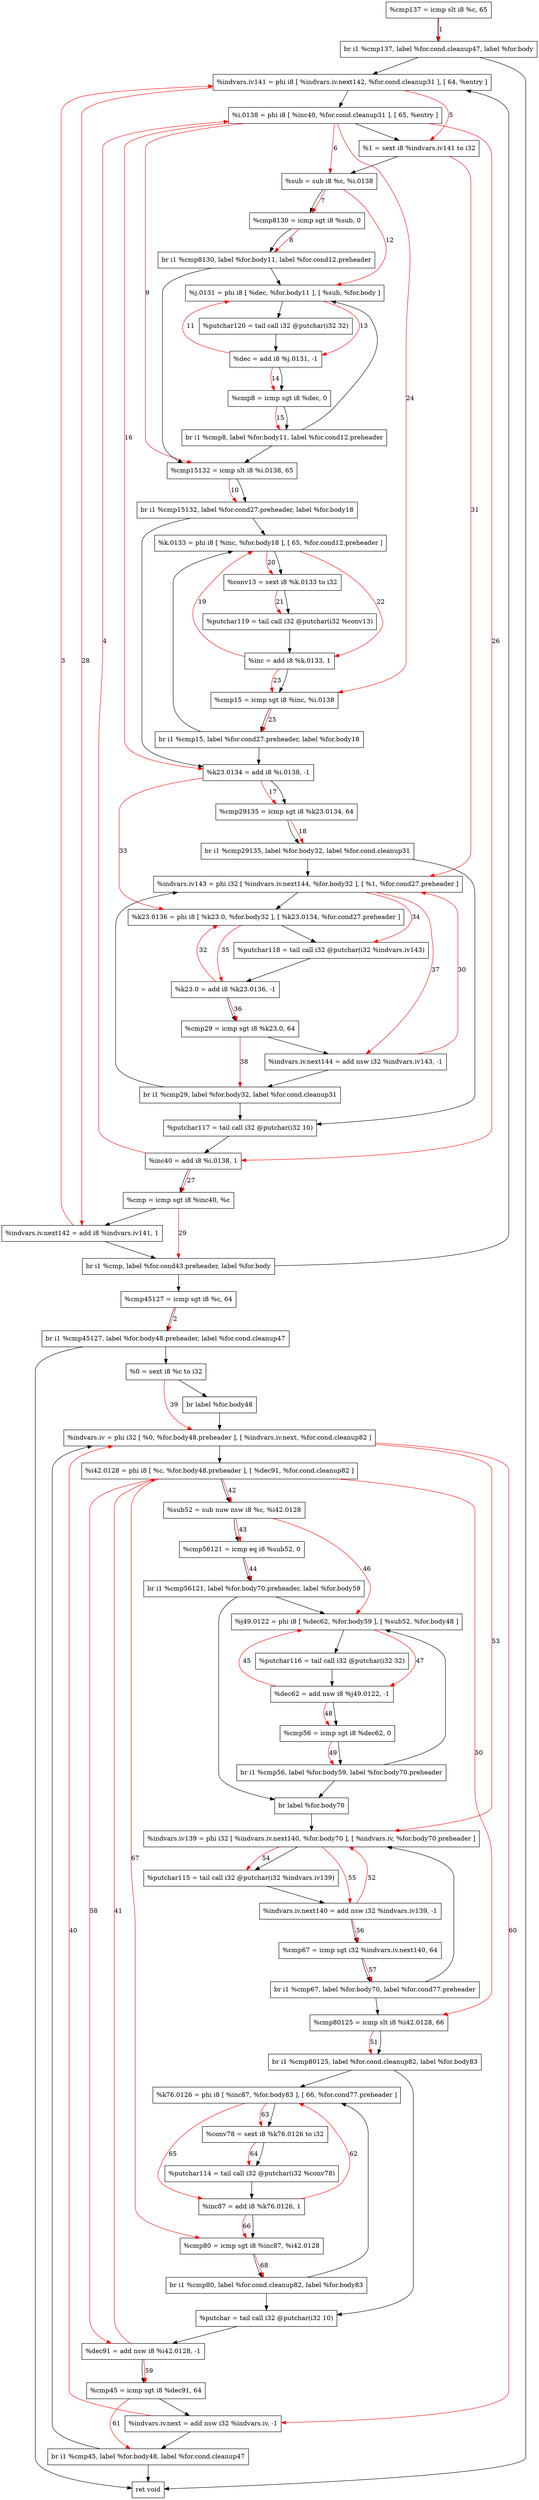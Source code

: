 digraph "CDFG for'func' function" {
	Node0x560fe4220ed0[shape=record, label="  %cmp137 = icmp slt i8 %c, 65"]
	Node0x560fe41aac98[shape=record, label="  br i1 %cmp137, label %for.cond.cleanup47, label %for.body"]
	Node0x560fe4221220[shape=record, label="  %cmp45127 = icmp sgt i8 %c, 64"]
	Node0x560fe41aadb8[shape=record, label="  br i1 %cmp45127, label %for.body48.preheader, label %for.cond.cleanup47"]
	Node0x560fe4221158[shape=record, label="  %0 = sext i8 %c to i32"]
	Node0x560fe4221438[shape=record, label="  br label %for.body48"]
	Node0x560fe42215d8[shape=record, label="  %indvars.iv141 = phi i8 [ %indvars.iv.next142, %for.cond.cleanup31 ], [ 64, %entry ]"]
	Node0x560fe4221788[shape=record, label="  %i.0138 = phi i8 [ %inc40, %for.cond.cleanup31 ], [ 65, %entry ]"]
	Node0x560fe4221858[shape=record, label="  %1 = sext i8 %indvars.iv141 to i32"]
	Node0x560fe42218f0[shape=record, label="  %sub = sub i8 %c, %i.0138"]
	Node0x560fe4221b00[shape=record, label="  %cmp8130 = icmp sgt i8 %sub, 0"]
	Node0x560fe41b6228[shape=record, label="  br i1 %cmp8130, label %for.body11, label %for.cond12.preheader"]
	Node0x560fe4221da0[shape=record, label="  %cmp15132 = icmp slt i8 %i.0138, 65"]
	Node0x560fe41b6348[shape=record, label="  br i1 %cmp15132, label %for.cond27.preheader, label %for.body18"]
	Node0x560fe4221f68[shape=record, label="  %j.0131 = phi i8 [ %dec, %for.body11 ], [ %sub, %for.body ]"]
	Node0x560fe4222130[shape=record, label="  %putchar120 = tail call i32 @putchar(i32 32)"]
	Node0x560fe4222260[shape=record, label="  %dec = add i8 %j.0131, -1"]
	Node0x560fe42222d0[shape=record, label="  %cmp8 = icmp sgt i8 %dec, 0"]
	Node0x560fe41b6588[shape=record, label="  br i1 %cmp8, label %for.body11, label %for.cond12.preheader"]
	Node0x560fe4222390[shape=record, label="  %k23.0134 = add i8 %i.0138, -1"]
	Node0x560fe4222400[shape=record, label="  %cmp29135 = icmp sgt i8 %k23.0134, 64"]
	Node0x560fe42228b8[shape=record, label="  br i1 %cmp29135, label %for.body32, label %for.cond.cleanup31"]
	Node0x560fe4222908[shape=record, label="  %k.0133 = phi i8 [ %inc, %for.body18 ], [ 65, %for.cond12.preheader ]"]
	Node0x560fe4221bc8[shape=record, label="  %conv13 = sext i8 %k.0133 to i32"]
	Node0x560fe4222a30[shape=record, label="  %putchar119 = tail call i32 @putchar(i32 %conv13)"]
	Node0x560fe4222b00[shape=record, label="  %inc = add i8 %k.0133, 1"]
	Node0x560fe4222b70[shape=record, label="  %cmp15 = icmp sgt i8 %inc, %i.0138"]
	Node0x560fe4222c28[shape=record, label="  br i1 %cmp15, label %for.cond27.preheader, label %for.body18"]
	Node0x560fe4222ca0[shape=record, label="  %putchar117 = tail call i32 @putchar(i32 10)"]
	Node0x560fe4222da0[shape=record, label="  %inc40 = add i8 %i.0138, 1"]
	Node0x560fe4222e10[shape=record, label="  %cmp = icmp sgt i8 %inc40, %c"]
	Node0x560fe4222e80[shape=record, label="  %indvars.iv.next142 = add i8 %indvars.iv141, 1"]
	Node0x560fe4222f38[shape=record, label="  br i1 %cmp, label %for.cond43.preheader, label %for.body"]
	Node0x560fe4222f88[shape=record, label="  %indvars.iv143 = phi i32 [ %indvars.iv.next144, %for.body32 ], [ %1, %for.cond27.preheader ]"]
	Node0x560fe42230a8[shape=record, label="  %k23.0136 = phi i8 [ %k23.0, %for.body32 ], [ %k23.0134, %for.cond27.preheader ]"]
	Node0x560fe4223190[shape=record, label="  %putchar118 = tail call i32 @putchar(i32 %indvars.iv143)"]
	Node0x560fe4223260[shape=record, label="  %k23.0 = add i8 %k23.0136, -1"]
	Node0x560fe42232d0[shape=record, label="  %cmp29 = icmp sgt i8 %k23.0, 64"]
	Node0x560fe4223370[shape=record, label="  %indvars.iv.next144 = add nsw i32 %indvars.iv143, -1"]
	Node0x560fe4223428[shape=record, label="  br i1 %cmp29, label %for.body32, label %for.cond.cleanup31"]
	Node0x560fe4223470[shape=record, label="  ret void"]
	Node0x560fe4223538[shape=record, label="  %indvars.iv = phi i32 [ %0, %for.body48.preheader ], [ %indvars.iv.next, %for.cond.cleanup82 ]"]
	Node0x560fe4223668[shape=record, label="  %i42.0128 = phi i8 [ %c, %for.body48.preheader ], [ %dec91, %for.cond.cleanup82 ]"]
	Node0x560fe4223f40[shape=record, label="  %sub52 = sub nuw nsw i8 %c, %i42.0128"]
	Node0x560fe4223fd0[shape=record, label="  %cmp56121 = icmp eq i8 %sub52, 0"]
	Node0x560fe4224178[shape=record, label="  br i1 %cmp56121, label %for.body70.preheader, label %for.body59"]
	Node0x560fe4221568[shape=record, label="  br label %for.body70"]
	Node0x560fe4224898[shape=record, label="  %j49.0122 = phi i8 [ %dec62, %for.body59 ], [ %sub52, %for.body48 ]"]
	Node0x560fe42249b0[shape=record, label="  %putchar116 = tail call i32 @putchar(i32 32)"]
	Node0x560fe4224ab0[shape=record, label="  %dec62 = add nsw i8 %j49.0122, -1"]
	Node0x560fe4224b20[shape=record, label="  %cmp56 = icmp sgt i8 %dec62, 0"]
	Node0x560fe4224bd8[shape=record, label="  br i1 %cmp56, label %for.body59, label %for.body70.preheader"]
	Node0x560fe4224cf0[shape=record, label="  %cmp80125 = icmp slt i8 %i42.0128, 66"]
	Node0x560fe4224e58[shape=record, label="  br i1 %cmp80125, label %for.cond.cleanup82, label %for.body83"]
	Node0x560fe4224f08[shape=record, label="  %indvars.iv139 = phi i32 [ %indvars.iv.next140, %for.body70 ], [ %indvars.iv, %for.body70.preheader ]"]
	Node0x560fe4224ff0[shape=record, label="  %putchar115 = tail call i32 @putchar(i32 %indvars.iv139)"]
	Node0x560fe42250f0[shape=record, label="  %indvars.iv.next140 = add nsw i32 %indvars.iv139, -1"]
	Node0x560fe4225190[shape=record, label="  %cmp67 = icmp sgt i32 %indvars.iv.next140, 64"]
	Node0x560fe4225248[shape=record, label="  br i1 %cmp67, label %for.body70, label %for.cond77.preheader"]
	Node0x560fe42252c0[shape=record, label="  %putchar = tail call i32 @putchar(i32 10)"]
	Node0x560fe4225390[shape=record, label="  %dec91 = add nsw i8 %i42.0128, -1"]
	Node0x560fe4225400[shape=record, label="  %cmp45 = icmp sgt i8 %dec91, 64"]
	Node0x560fe4225470[shape=record, label="  %indvars.iv.next = add nsw i32 %indvars.iv, -1"]
	Node0x560fe42254f8[shape=record, label="  br i1 %cmp45, label %for.body48, label %for.cond.cleanup47"]
	Node0x560fe4225568[shape=record, label="  %k76.0126 = phi i8 [ %inc87, %for.body83 ], [ 66, %for.cond77.preheader ]"]
	Node0x560fe42213d8[shape=record, label="  %conv78 = sext i8 %k76.0126 to i32"]
	Node0x560fe4225670[shape=record, label="  %putchar114 = tail call i32 @putchar(i32 %conv78)"]
	Node0x560fe4225740[shape=record, label="  %inc87 = add i8 %k76.0126, 1"]
	Node0x560fe42257b0[shape=record, label="  %cmp80 = icmp sgt i8 %inc87, %i42.0128"]
	Node0x560fe4225838[shape=record, label="  br i1 %cmp80, label %for.cond.cleanup82, label %for.body83"]
	Node0x560fe4220ed0 -> Node0x560fe41aac98
	Node0x560fe41aac98 -> Node0x560fe4223470
	Node0x560fe41aac98 -> Node0x560fe42215d8
	Node0x560fe4221220 -> Node0x560fe41aadb8
	Node0x560fe41aadb8 -> Node0x560fe4221158
	Node0x560fe41aadb8 -> Node0x560fe4223470
	Node0x560fe4221158 -> Node0x560fe4221438
	Node0x560fe4221438 -> Node0x560fe4223538
	Node0x560fe42215d8 -> Node0x560fe4221788
	Node0x560fe4221788 -> Node0x560fe4221858
	Node0x560fe4221858 -> Node0x560fe42218f0
	Node0x560fe42218f0 -> Node0x560fe4221b00
	Node0x560fe4221b00 -> Node0x560fe41b6228
	Node0x560fe41b6228 -> Node0x560fe4221f68
	Node0x560fe41b6228 -> Node0x560fe4221da0
	Node0x560fe4221da0 -> Node0x560fe41b6348
	Node0x560fe41b6348 -> Node0x560fe4222390
	Node0x560fe41b6348 -> Node0x560fe4222908
	Node0x560fe4221f68 -> Node0x560fe4222130
	Node0x560fe4222130 -> Node0x560fe4222260
	Node0x560fe4222260 -> Node0x560fe42222d0
	Node0x560fe42222d0 -> Node0x560fe41b6588
	Node0x560fe41b6588 -> Node0x560fe4221f68
	Node0x560fe41b6588 -> Node0x560fe4221da0
	Node0x560fe4222390 -> Node0x560fe4222400
	Node0x560fe4222400 -> Node0x560fe42228b8
	Node0x560fe42228b8 -> Node0x560fe4222f88
	Node0x560fe42228b8 -> Node0x560fe4222ca0
	Node0x560fe4222908 -> Node0x560fe4221bc8
	Node0x560fe4221bc8 -> Node0x560fe4222a30
	Node0x560fe4222a30 -> Node0x560fe4222b00
	Node0x560fe4222b00 -> Node0x560fe4222b70
	Node0x560fe4222b70 -> Node0x560fe4222c28
	Node0x560fe4222c28 -> Node0x560fe4222390
	Node0x560fe4222c28 -> Node0x560fe4222908
	Node0x560fe4222ca0 -> Node0x560fe4222da0
	Node0x560fe4222da0 -> Node0x560fe4222e10
	Node0x560fe4222e10 -> Node0x560fe4222e80
	Node0x560fe4222e80 -> Node0x560fe4222f38
	Node0x560fe4222f38 -> Node0x560fe4221220
	Node0x560fe4222f38 -> Node0x560fe42215d8
	Node0x560fe4222f88 -> Node0x560fe42230a8
	Node0x560fe42230a8 -> Node0x560fe4223190
	Node0x560fe4223190 -> Node0x560fe4223260
	Node0x560fe4223260 -> Node0x560fe42232d0
	Node0x560fe42232d0 -> Node0x560fe4223370
	Node0x560fe4223370 -> Node0x560fe4223428
	Node0x560fe4223428 -> Node0x560fe4222f88
	Node0x560fe4223428 -> Node0x560fe4222ca0
	Node0x560fe4223538 -> Node0x560fe4223668
	Node0x560fe4223668 -> Node0x560fe4223f40
	Node0x560fe4223f40 -> Node0x560fe4223fd0
	Node0x560fe4223fd0 -> Node0x560fe4224178
	Node0x560fe4224178 -> Node0x560fe4221568
	Node0x560fe4224178 -> Node0x560fe4224898
	Node0x560fe4221568 -> Node0x560fe4224f08
	Node0x560fe4224898 -> Node0x560fe42249b0
	Node0x560fe42249b0 -> Node0x560fe4224ab0
	Node0x560fe4224ab0 -> Node0x560fe4224b20
	Node0x560fe4224b20 -> Node0x560fe4224bd8
	Node0x560fe4224bd8 -> Node0x560fe4224898
	Node0x560fe4224bd8 -> Node0x560fe4221568
	Node0x560fe4224cf0 -> Node0x560fe4224e58
	Node0x560fe4224e58 -> Node0x560fe42252c0
	Node0x560fe4224e58 -> Node0x560fe4225568
	Node0x560fe4224f08 -> Node0x560fe4224ff0
	Node0x560fe4224ff0 -> Node0x560fe42250f0
	Node0x560fe42250f0 -> Node0x560fe4225190
	Node0x560fe4225190 -> Node0x560fe4225248
	Node0x560fe4225248 -> Node0x560fe4224f08
	Node0x560fe4225248 -> Node0x560fe4224cf0
	Node0x560fe42252c0 -> Node0x560fe4225390
	Node0x560fe4225390 -> Node0x560fe4225400
	Node0x560fe4225400 -> Node0x560fe4225470
	Node0x560fe4225470 -> Node0x560fe42254f8
	Node0x560fe42254f8 -> Node0x560fe4223538
	Node0x560fe42254f8 -> Node0x560fe4223470
	Node0x560fe4225568 -> Node0x560fe42213d8
	Node0x560fe42213d8 -> Node0x560fe4225670
	Node0x560fe4225670 -> Node0x560fe4225740
	Node0x560fe4225740 -> Node0x560fe42257b0
	Node0x560fe42257b0 -> Node0x560fe4225838
	Node0x560fe4225838 -> Node0x560fe42252c0
	Node0x560fe4225838 -> Node0x560fe4225568
edge [color=red]
	Node0x560fe4220ed0 -> Node0x560fe41aac98[label="1"]
	Node0x560fe4221220 -> Node0x560fe41aadb8[label="2"]
	Node0x560fe4222e80 -> Node0x560fe42215d8[label="3"]
	Node0x560fe4222da0 -> Node0x560fe4221788[label="4"]
	Node0x560fe42215d8 -> Node0x560fe4221858[label="5"]
	Node0x560fe4221788 -> Node0x560fe42218f0[label="6"]
	Node0x560fe42218f0 -> Node0x560fe4221b00[label="7"]
	Node0x560fe4221b00 -> Node0x560fe41b6228[label="8"]
	Node0x560fe4221788 -> Node0x560fe4221da0[label="9"]
	Node0x560fe4221da0 -> Node0x560fe41b6348[label="10"]
	Node0x560fe4222260 -> Node0x560fe4221f68[label="11"]
	Node0x560fe42218f0 -> Node0x560fe4221f68[label="12"]
	Node0x560fe4221f68 -> Node0x560fe4222260[label="13"]
	Node0x560fe4222260 -> Node0x560fe42222d0[label="14"]
	Node0x560fe42222d0 -> Node0x560fe41b6588[label="15"]
	Node0x560fe4221788 -> Node0x560fe4222390[label="16"]
	Node0x560fe4222390 -> Node0x560fe4222400[label="17"]
	Node0x560fe4222400 -> Node0x560fe42228b8[label="18"]
	Node0x560fe4222b00 -> Node0x560fe4222908[label="19"]
	Node0x560fe4222908 -> Node0x560fe4221bc8[label="20"]
	Node0x560fe4221bc8 -> Node0x560fe4222a30[label="21"]
	Node0x560fe4222908 -> Node0x560fe4222b00[label="22"]
	Node0x560fe4222b00 -> Node0x560fe4222b70[label="23"]
	Node0x560fe4221788 -> Node0x560fe4222b70[label="24"]
	Node0x560fe4222b70 -> Node0x560fe4222c28[label="25"]
	Node0x560fe4221788 -> Node0x560fe4222da0[label="26"]
	Node0x560fe4222da0 -> Node0x560fe4222e10[label="27"]
	Node0x560fe42215d8 -> Node0x560fe4222e80[label="28"]
	Node0x560fe4222e10 -> Node0x560fe4222f38[label="29"]
	Node0x560fe4223370 -> Node0x560fe4222f88[label="30"]
	Node0x560fe4221858 -> Node0x560fe4222f88[label="31"]
	Node0x560fe4223260 -> Node0x560fe42230a8[label="32"]
	Node0x560fe4222390 -> Node0x560fe42230a8[label="33"]
	Node0x560fe4222f88 -> Node0x560fe4223190[label="34"]
	Node0x560fe42230a8 -> Node0x560fe4223260[label="35"]
	Node0x560fe4223260 -> Node0x560fe42232d0[label="36"]
	Node0x560fe4222f88 -> Node0x560fe4223370[label="37"]
	Node0x560fe42232d0 -> Node0x560fe4223428[label="38"]
	Node0x560fe4221158 -> Node0x560fe4223538[label="39"]
	Node0x560fe4225470 -> Node0x560fe4223538[label="40"]
	Node0x560fe4225390 -> Node0x560fe4223668[label="41"]
	Node0x560fe4223668 -> Node0x560fe4223f40[label="42"]
	Node0x560fe4223f40 -> Node0x560fe4223fd0[label="43"]
	Node0x560fe4223fd0 -> Node0x560fe4224178[label="44"]
	Node0x560fe4224ab0 -> Node0x560fe4224898[label="45"]
	Node0x560fe4223f40 -> Node0x560fe4224898[label="46"]
	Node0x560fe4224898 -> Node0x560fe4224ab0[label="47"]
	Node0x560fe4224ab0 -> Node0x560fe4224b20[label="48"]
	Node0x560fe4224b20 -> Node0x560fe4224bd8[label="49"]
	Node0x560fe4223668 -> Node0x560fe4224cf0[label="50"]
	Node0x560fe4224cf0 -> Node0x560fe4224e58[label="51"]
	Node0x560fe42250f0 -> Node0x560fe4224f08[label="52"]
	Node0x560fe4223538 -> Node0x560fe4224f08[label="53"]
	Node0x560fe4224f08 -> Node0x560fe4224ff0[label="54"]
	Node0x560fe4224f08 -> Node0x560fe42250f0[label="55"]
	Node0x560fe42250f0 -> Node0x560fe4225190[label="56"]
	Node0x560fe4225190 -> Node0x560fe4225248[label="57"]
	Node0x560fe4223668 -> Node0x560fe4225390[label="58"]
	Node0x560fe4225390 -> Node0x560fe4225400[label="59"]
	Node0x560fe4223538 -> Node0x560fe4225470[label="60"]
	Node0x560fe4225400 -> Node0x560fe42254f8[label="61"]
	Node0x560fe4225740 -> Node0x560fe4225568[label="62"]
	Node0x560fe4225568 -> Node0x560fe42213d8[label="63"]
	Node0x560fe42213d8 -> Node0x560fe4225670[label="64"]
	Node0x560fe4225568 -> Node0x560fe4225740[label="65"]
	Node0x560fe4225740 -> Node0x560fe42257b0[label="66"]
	Node0x560fe4223668 -> Node0x560fe42257b0[label="67"]
	Node0x560fe42257b0 -> Node0x560fe4225838[label="68"]
}
